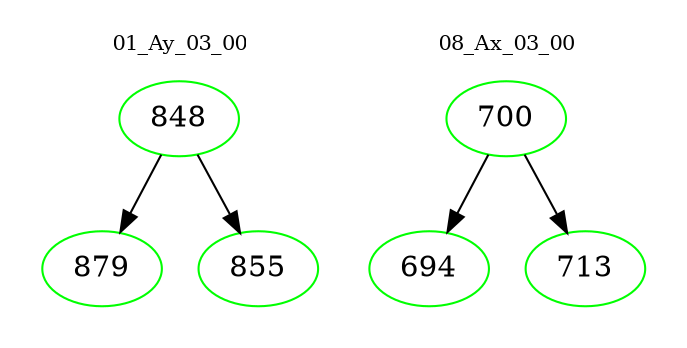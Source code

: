 digraph{
subgraph cluster_0 {
color = white
label = "01_Ay_03_00";
fontsize=10;
T0_848 [label="848", color="green"]
T0_848 -> T0_879 [color="black"]
T0_879 [label="879", color="green"]
T0_848 -> T0_855 [color="black"]
T0_855 [label="855", color="green"]
}
subgraph cluster_1 {
color = white
label = "08_Ax_03_00";
fontsize=10;
T1_700 [label="700", color="green"]
T1_700 -> T1_694 [color="black"]
T1_694 [label="694", color="green"]
T1_700 -> T1_713 [color="black"]
T1_713 [label="713", color="green"]
}
}

